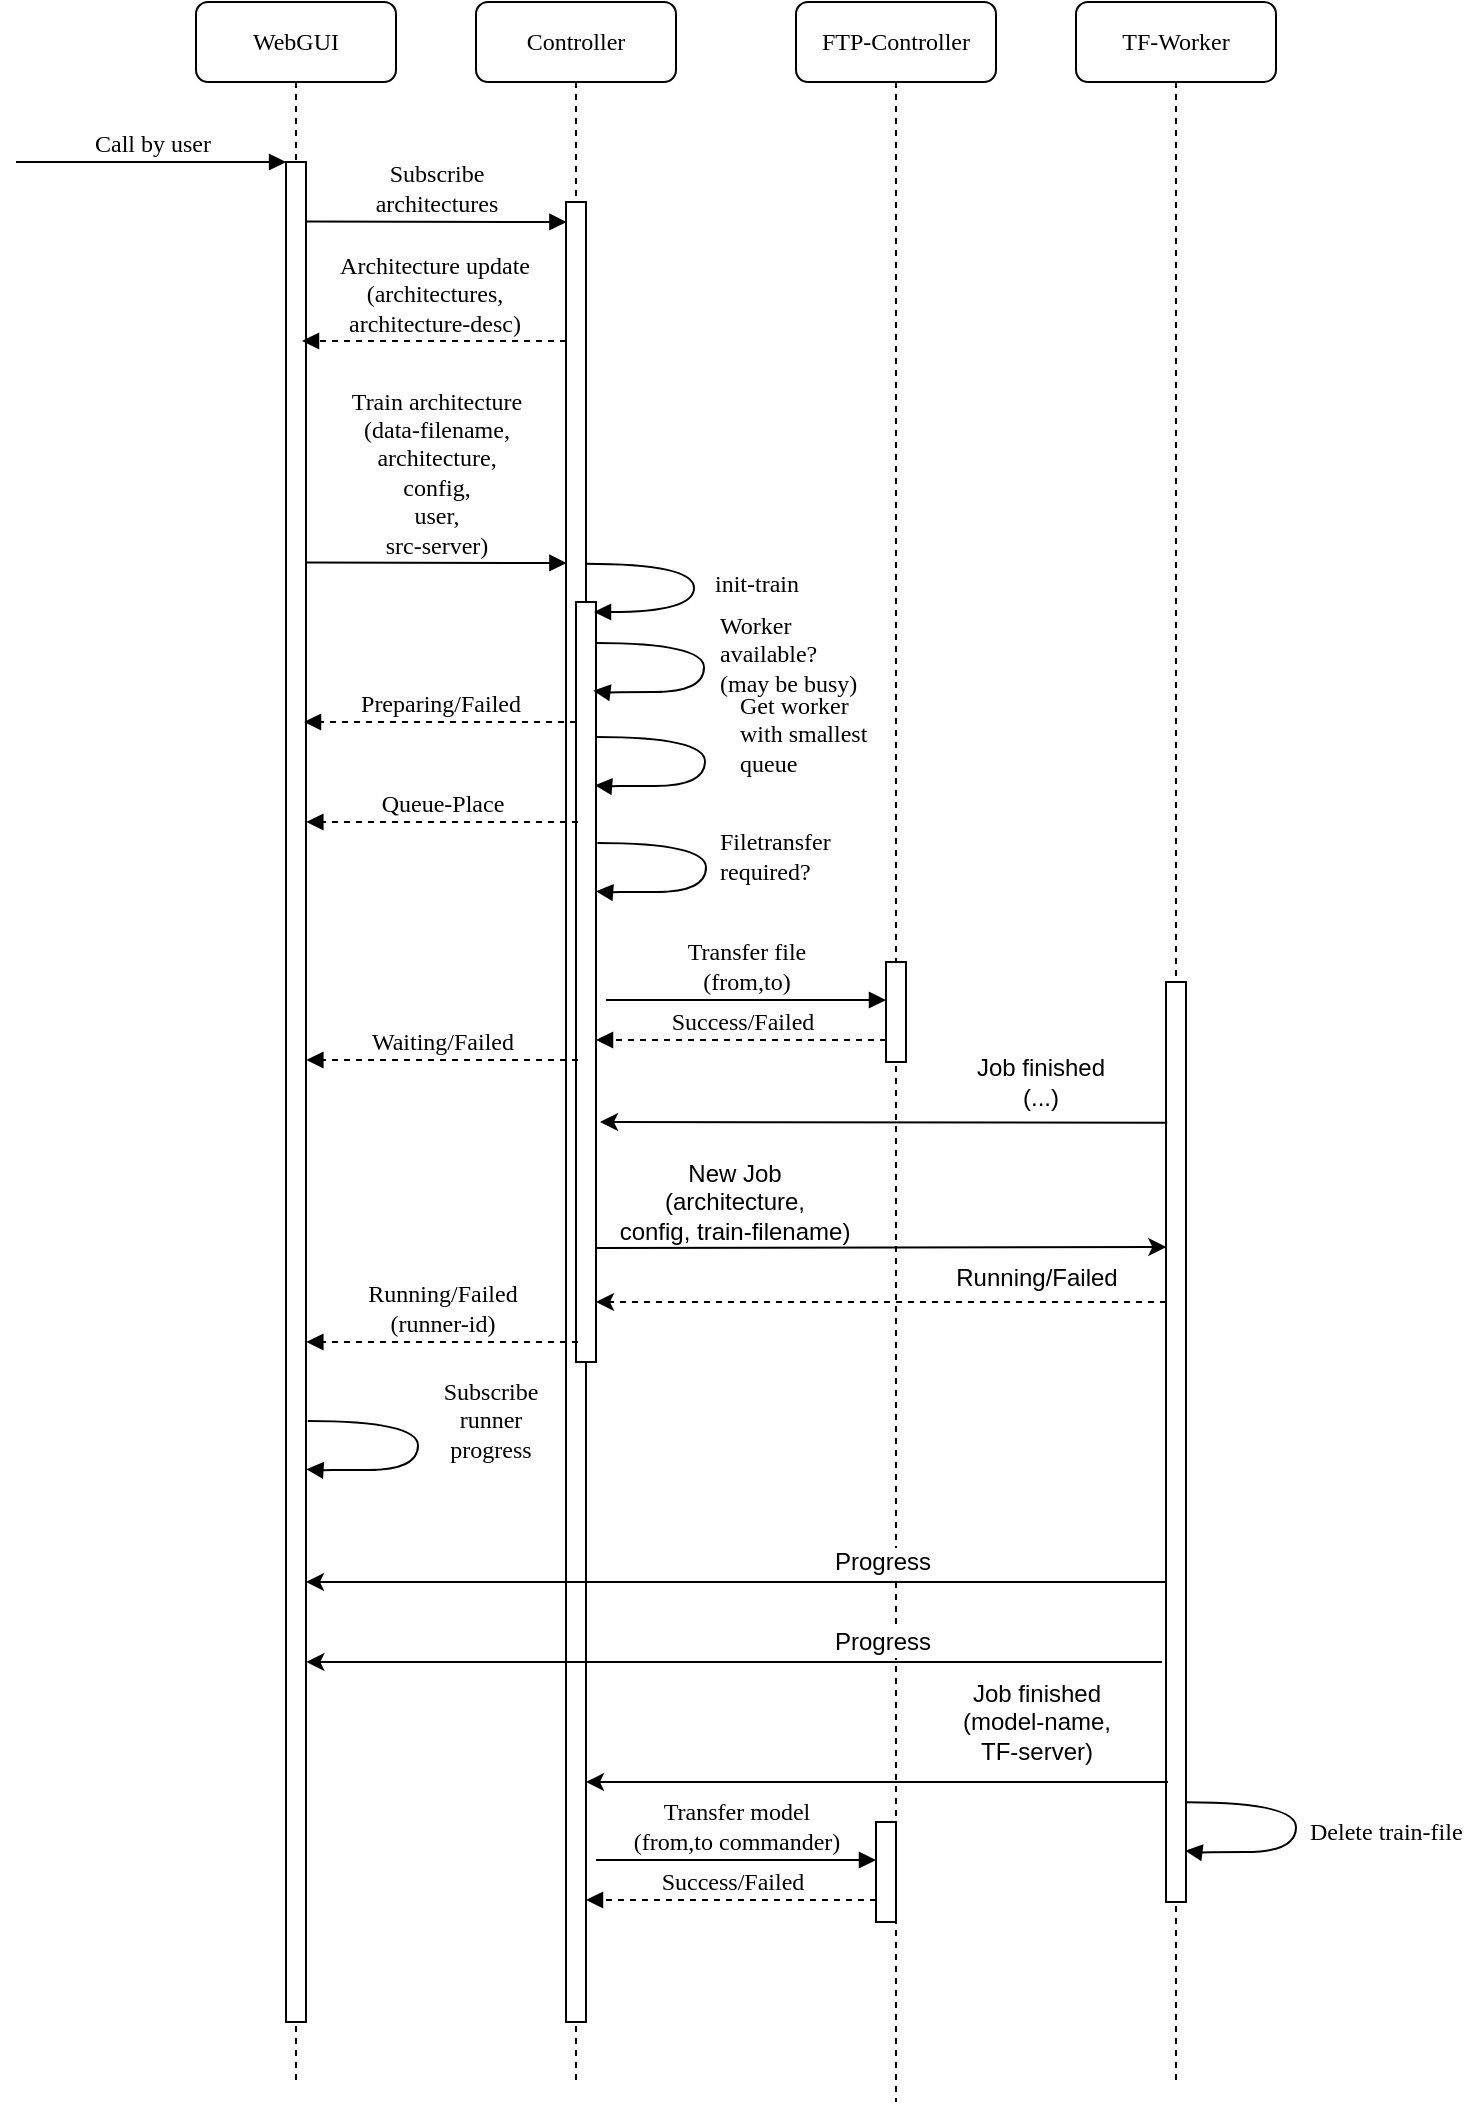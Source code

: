 <mxfile version="10.6.1" type="device"><diagram name="Page-1" id="13e1069c-82ec-6db2-03f1-153e76fe0fe0"><mxGraphModel dx="1162" dy="669" grid="1" gridSize="10" guides="1" tooltips="1" connect="1" arrows="1" fold="1" page="1" pageScale="1" pageWidth="1100" pageHeight="850" background="#ffffff" math="0" shadow="0"><root><mxCell id="0"/><mxCell id="1" parent="0"/><mxCell id="7baba1c4bc27f4b0-2" value="Controller" style="shape=umlLifeline;perimeter=lifelinePerimeter;whiteSpace=wrap;html=1;container=1;collapsible=0;recursiveResize=0;outlineConnect=0;rounded=1;shadow=0;comic=0;labelBackgroundColor=none;strokeColor=#000000;strokeWidth=1;fillColor=#FFFFFF;fontFamily=Verdana;fontSize=12;fontColor=#000000;align=center;" parent="1" vertex="1"><mxGeometry x="240" y="80" width="100" height="1040" as="geometry"/></mxCell><mxCell id="7baba1c4bc27f4b0-10" value="" style="html=1;points=[];perimeter=orthogonalPerimeter;rounded=0;shadow=0;comic=0;labelBackgroundColor=none;strokeColor=#000000;strokeWidth=1;fillColor=#FFFFFF;fontFamily=Verdana;fontSize=12;fontColor=#000000;align=center;" parent="7baba1c4bc27f4b0-2" vertex="1"><mxGeometry x="45" y="100" width="10" height="910" as="geometry"/></mxCell><mxCell id="YVDq2Zkj9Jt9oN61vFGZ-10" value="" style="html=1;points=[];perimeter=orthogonalPerimeter;rounded=0;shadow=0;comic=0;labelBackgroundColor=none;strokeColor=#000000;strokeWidth=1;fillColor=#FFFFFF;fontFamily=Verdana;fontSize=12;fontColor=#000000;align=center;" vertex="1" parent="7baba1c4bc27f4b0-2"><mxGeometry x="50" y="300" width="10" height="380" as="geometry"/></mxCell><mxCell id="7baba1c4bc27f4b0-3" value="FTP-Controller" style="shape=umlLifeline;perimeter=lifelinePerimeter;whiteSpace=wrap;html=1;container=1;collapsible=0;recursiveResize=0;outlineConnect=0;rounded=1;shadow=0;comic=0;labelBackgroundColor=none;strokeColor=#000000;strokeWidth=1;fillColor=#FFFFFF;fontFamily=Verdana;fontSize=12;fontColor=#000000;align=center;" parent="1" vertex="1"><mxGeometry x="400" y="80" width="100" height="1050" as="geometry"/></mxCell><mxCell id="7baba1c4bc27f4b0-13" value="" style="html=1;points=[];perimeter=orthogonalPerimeter;rounded=0;shadow=0;comic=0;labelBackgroundColor=none;strokeColor=#000000;strokeWidth=1;fillColor=#FFFFFF;fontFamily=Verdana;fontSize=12;fontColor=#000000;align=center;" parent="7baba1c4bc27f4b0-3" vertex="1"><mxGeometry x="45" y="480" width="10" height="50" as="geometry"/></mxCell><mxCell id="YVDq2Zkj9Jt9oN61vFGZ-43" value="" style="html=1;points=[];perimeter=orthogonalPerimeter;rounded=0;shadow=0;comic=0;labelBackgroundColor=none;strokeColor=#000000;strokeWidth=1;fillColor=#FFFFFF;fontFamily=Verdana;fontSize=12;fontColor=#000000;align=center;" vertex="1" parent="7baba1c4bc27f4b0-3"><mxGeometry x="40" y="910" width="10" height="50" as="geometry"/></mxCell><mxCell id="YVDq2Zkj9Jt9oN61vFGZ-44" value="Transfer model&lt;br&gt;(from,to commander)" style="html=1;verticalAlign=bottom;endArrow=block;labelBackgroundColor=none;fontFamily=Verdana;fontSize=12;edgeStyle=elbowEdgeStyle;elbow=vertical;" edge="1" parent="7baba1c4bc27f4b0-3"><mxGeometry relative="1" as="geometry"><mxPoint x="-100" y="929" as="sourcePoint"/><Array as="points"><mxPoint x="-95" y="929"/></Array><mxPoint x="40" y="929" as="targetPoint"/></mxGeometry></mxCell><mxCell id="YVDq2Zkj9Jt9oN61vFGZ-45" value="Success/Failed" style="html=1;verticalAlign=bottom;endArrow=block;labelBackgroundColor=none;fontFamily=Verdana;fontSize=12;edgeStyle=elbowEdgeStyle;elbow=vertical;dashed=1;" edge="1" parent="7baba1c4bc27f4b0-3"><mxGeometry relative="1" as="geometry"><mxPoint x="40" y="949" as="sourcePoint"/><Array as="points"><mxPoint x="3" y="949"/><mxPoint x="-17" y="964"/><mxPoint x="-67" y="934"/></Array><mxPoint x="-105" y="949" as="targetPoint"/></mxGeometry></mxCell><mxCell id="7baba1c4bc27f4b0-4" value="TF-Worker" style="shape=umlLifeline;perimeter=lifelinePerimeter;whiteSpace=wrap;html=1;container=1;collapsible=0;recursiveResize=0;outlineConnect=0;rounded=1;shadow=0;comic=0;labelBackgroundColor=none;strokeColor=#000000;strokeWidth=1;fillColor=#FFFFFF;fontFamily=Verdana;fontSize=12;fontColor=#000000;align=center;" parent="1" vertex="1"><mxGeometry x="540" y="80" width="100" height="1040" as="geometry"/></mxCell><mxCell id="7baba1c4bc27f4b0-8" value="WebGUI" style="shape=umlLifeline;perimeter=lifelinePerimeter;whiteSpace=wrap;html=1;container=1;collapsible=0;recursiveResize=0;outlineConnect=0;rounded=1;shadow=0;comic=0;labelBackgroundColor=none;strokeColor=#000000;strokeWidth=1;fillColor=#FFFFFF;fontFamily=Verdana;fontSize=12;fontColor=#000000;align=center;" parent="1" vertex="1"><mxGeometry x="100" y="80" width="100" height="1040" as="geometry"/></mxCell><mxCell id="7baba1c4bc27f4b0-9" value="" style="html=1;points=[];perimeter=orthogonalPerimeter;rounded=0;shadow=0;comic=0;labelBackgroundColor=none;strokeColor=#000000;strokeWidth=1;fillColor=#FFFFFF;fontFamily=Verdana;fontSize=12;fontColor=#000000;align=center;" parent="7baba1c4bc27f4b0-8" vertex="1"><mxGeometry x="45" y="80" width="10" height="930" as="geometry"/></mxCell><mxCell id="7baba1c4bc27f4b0-22" value="" style="html=1;points=[];perimeter=orthogonalPerimeter;rounded=0;shadow=0;comic=0;labelBackgroundColor=none;strokeColor=#000000;strokeWidth=1;fillColor=#FFFFFF;fontFamily=Verdana;fontSize=12;fontColor=#000000;align=center;" parent="1" vertex="1"><mxGeometry x="585" y="570" width="10" height="460" as="geometry"/></mxCell><mxCell id="YVDq2Zkj9Jt9oN61vFGZ-1" value="Call by user" style="html=1;verticalAlign=bottom;endArrow=block;entryX=0;entryY=0;labelBackgroundColor=none;fontFamily=Verdana;fontSize=12;edgeStyle=elbowEdgeStyle;elbow=vertical;" edge="1" parent="1"><mxGeometry relative="1" as="geometry"><mxPoint x="10" y="160" as="sourcePoint"/><mxPoint x="145.048" y="159.905" as="targetPoint"/></mxGeometry></mxCell><mxCell id="YVDq2Zkj9Jt9oN61vFGZ-6" value="Subscribe&lt;br&gt;architectures" style="html=1;verticalAlign=bottom;endArrow=block;entryX=0;entryY=0;labelBackgroundColor=none;fontFamily=Verdana;fontSize=12;edgeStyle=elbowEdgeStyle;elbow=vertical;" edge="1" parent="1"><mxGeometry relative="1" as="geometry"><mxPoint x="155" y="189.793" as="sourcePoint"/><mxPoint x="285.207" y="189.793" as="targetPoint"/></mxGeometry></mxCell><mxCell id="YVDq2Zkj9Jt9oN61vFGZ-7" value="&lt;div&gt;Architecture update&lt;/div&gt;&lt;div&gt;(architectures,&lt;br&gt;architecture-desc)&lt;br&gt;&lt;/div&gt;" style="html=1;verticalAlign=bottom;endArrow=block;labelBackgroundColor=none;fontFamily=Verdana;fontSize=12;edgeStyle=elbowEdgeStyle;elbow=vertical;dashed=1;" edge="1" parent="1"><mxGeometry relative="1" as="geometry"><mxPoint x="285" y="249.5" as="sourcePoint"/><Array as="points"><mxPoint x="248" y="249.5"/><mxPoint x="228" y="264.5"/><mxPoint x="178" y="234.5"/></Array><mxPoint x="153" y="249.5" as="targetPoint"/></mxGeometry></mxCell><mxCell id="YVDq2Zkj9Jt9oN61vFGZ-8" value="Train architecture&lt;br&gt;(data-filename,&lt;br&gt;architecture,&lt;br&gt;config,&lt;br&gt;&lt;div&gt;user,&lt;/div&gt;&lt;div&gt;src-server)&lt;/div&gt;" style="html=1;verticalAlign=bottom;endArrow=block;entryX=0;entryY=0;labelBackgroundColor=none;fontFamily=Verdana;fontSize=12;edgeStyle=elbowEdgeStyle;elbow=vertical;" edge="1" parent="1"><mxGeometry relative="1" as="geometry"><mxPoint x="155" y="360.293" as="sourcePoint"/><mxPoint x="285.207" y="360.293" as="targetPoint"/></mxGeometry></mxCell><mxCell id="YVDq2Zkj9Jt9oN61vFGZ-9" value="Preparing/Failed" style="html=1;verticalAlign=bottom;endArrow=block;labelBackgroundColor=none;fontFamily=Verdana;fontSize=12;edgeStyle=elbowEdgeStyle;elbow=vertical;dashed=1;" edge="1" parent="1"><mxGeometry relative="1" as="geometry"><mxPoint x="290" y="440" as="sourcePoint"/><Array as="points"><mxPoint x="253" y="440"/><mxPoint x="233" y="455"/><mxPoint x="183" y="425"/></Array><mxPoint x="154" y="440" as="targetPoint"/></mxGeometry></mxCell><mxCell id="YVDq2Zkj9Jt9oN61vFGZ-11" value="init-train" style="html=1;verticalAlign=bottom;endArrow=block;labelBackgroundColor=none;fontFamily=Verdana;fontSize=12;elbow=vertical;edgeStyle=orthogonalEdgeStyle;curved=1;exitX=1.038;exitY=0.345;exitPerimeter=0;" edge="1" parent="1"><mxGeometry x="0.221" y="-31" relative="1" as="geometry"><mxPoint x="294.552" y="360.862" as="sourcePoint"/><mxPoint x="299" y="385" as="targetPoint"/><Array as="points"><mxPoint x="349" y="361"/><mxPoint x="349" y="385"/><mxPoint x="299" y="385"/></Array><mxPoint x="31" y="26" as="offset"/></mxGeometry></mxCell><mxCell id="YVDq2Zkj9Jt9oN61vFGZ-12" value="Worker&lt;br&gt;available?&lt;br&gt;(may be busy)" style="html=1;verticalAlign=bottom;endArrow=block;labelBackgroundColor=none;fontFamily=Verdana;fontSize=12;elbow=vertical;edgeStyle=orthogonalEdgeStyle;curved=1;exitX=1.038;exitY=0.345;exitPerimeter=0;entryX=0.867;entryY=0.633;entryDx=0;entryDy=0;entryPerimeter=0;align=left;" edge="1" parent="1"><mxGeometry x="0.179" y="8" relative="1" as="geometry"><mxPoint x="299.862" y="400.5" as="sourcePoint"/><mxPoint x="298.667" y="424.333" as="targetPoint"/><Array as="points"><mxPoint x="354" y="401"/><mxPoint x="354" y="425"/><mxPoint x="304" y="425"/></Array><mxPoint x="6" y="-3" as="offset"/></mxGeometry></mxCell><mxCell id="YVDq2Zkj9Jt9oN61vFGZ-13" value="Filetransfer&lt;br&gt;required?" style="html=1;verticalAlign=bottom;endArrow=block;labelBackgroundColor=none;fontFamily=Verdana;fontSize=12;elbow=vertical;edgeStyle=orthogonalEdgeStyle;curved=1;exitX=1.038;exitY=0.345;exitPerimeter=0;entryX=0.867;entryY=0.633;entryDx=0;entryDy=0;entryPerimeter=0;align=left;" edge="1" parent="1"><mxGeometry x="0.179" y="-5" relative="1" as="geometry"><mxPoint x="300.69" y="500.483" as="sourcePoint"/><mxPoint x="300" y="524.621" as="targetPoint"/><Array as="points"><mxPoint x="355" y="501"/><mxPoint x="355" y="525"/><mxPoint x="305" y="525"/></Array><mxPoint x="5" y="4" as="offset"/></mxGeometry></mxCell><mxCell id="YVDq2Zkj9Jt9oN61vFGZ-14" value="Transfer file&lt;br&gt;(from,to)" style="html=1;verticalAlign=bottom;endArrow=block;labelBackgroundColor=none;fontFamily=Verdana;fontSize=12;edgeStyle=elbowEdgeStyle;elbow=vertical;" edge="1" parent="1"><mxGeometry relative="1" as="geometry"><mxPoint x="305" y="579" as="sourcePoint"/><Array as="points"><mxPoint x="310" y="579"/></Array><mxPoint x="445" y="579" as="targetPoint"/></mxGeometry></mxCell><mxCell id="YVDq2Zkj9Jt9oN61vFGZ-16" value="Success/Failed" style="html=1;verticalAlign=bottom;endArrow=block;labelBackgroundColor=none;fontFamily=Verdana;fontSize=12;edgeStyle=elbowEdgeStyle;elbow=vertical;dashed=1;" edge="1" parent="1"><mxGeometry relative="1" as="geometry"><mxPoint x="445" y="599" as="sourcePoint"/><Array as="points"><mxPoint x="408" y="599"/><mxPoint x="388" y="614"/><mxPoint x="338" y="584"/></Array><mxPoint x="300" y="599" as="targetPoint"/></mxGeometry></mxCell><mxCell id="YVDq2Zkj9Jt9oN61vFGZ-17" value="Waiting/Failed" style="html=1;verticalAlign=bottom;endArrow=block;labelBackgroundColor=none;fontFamily=Verdana;fontSize=12;edgeStyle=elbowEdgeStyle;elbow=vertical;dashed=1;entryX=0.914;entryY=0.608;entryDx=0;entryDy=0;entryPerimeter=0;" edge="1" parent="1"><mxGeometry relative="1" as="geometry"><mxPoint x="291" y="609" as="sourcePoint"/><Array as="points"><mxPoint x="254" y="609"/><mxPoint x="234" y="624"/><mxPoint x="184" y="594"/></Array><mxPoint x="155.172" y="608.793" as="targetPoint"/></mxGeometry></mxCell><mxCell id="YVDq2Zkj9Jt9oN61vFGZ-18" value="Get worker &lt;br&gt;with smallest&lt;br&gt;queue" style="html=1;verticalAlign=bottom;endArrow=block;labelBackgroundColor=none;fontFamily=Verdana;fontSize=12;elbow=vertical;edgeStyle=orthogonalEdgeStyle;curved=1;exitX=1.038;exitY=0.345;exitPerimeter=0;entryX=0.867;entryY=0.633;entryDx=0;entryDy=0;entryPerimeter=0;align=left;" edge="1" parent="1"><mxGeometry x="0.175" y="10" relative="1" as="geometry"><mxPoint x="300.19" y="447.483" as="sourcePoint"/><mxPoint x="299.5" y="471.621" as="targetPoint"/><Array as="points"><mxPoint x="354.5" y="448"/><mxPoint x="354.5" y="472"/><mxPoint x="304.5" y="472"/></Array><mxPoint x="5" y="-2" as="offset"/></mxGeometry></mxCell><mxCell id="YVDq2Zkj9Jt9oN61vFGZ-19" value="Queue-Place" style="html=1;verticalAlign=bottom;endArrow=block;labelBackgroundColor=none;fontFamily=Verdana;fontSize=12;edgeStyle=elbowEdgeStyle;elbow=vertical;dashed=1;entryX=0.914;entryY=0.608;entryDx=0;entryDy=0;entryPerimeter=0;" edge="1" parent="1"><mxGeometry relative="1" as="geometry"><mxPoint x="291" y="490" as="sourcePoint"/><Array as="points"><mxPoint x="254" y="490"/><mxPoint x="234" y="505"/><mxPoint x="184" y="475"/></Array><mxPoint x="155.172" y="489.793" as="targetPoint"/></mxGeometry></mxCell><mxCell id="YVDq2Zkj9Jt9oN61vFGZ-23" value="" style="endArrow=classic;html=1;exitX=0.06;exitY=0.153;exitDx=0;exitDy=0;exitPerimeter=0;" edge="1" parent="1" source="7baba1c4bc27f4b0-22"><mxGeometry width="50" height="50" relative="1" as="geometry"><mxPoint x="580" y="640" as="sourcePoint"/><mxPoint x="302" y="640" as="targetPoint"/></mxGeometry></mxCell><mxCell id="YVDq2Zkj9Jt9oN61vFGZ-24" value="&lt;div&gt;Job finished&lt;/div&gt;&lt;div&gt;(...)&lt;br&gt;&lt;/div&gt;" style="text;html=1;resizable=0;points=[];align=center;verticalAlign=middle;labelBackgroundColor=#ffffff;" vertex="1" connectable="0" parent="YVDq2Zkj9Jt9oN61vFGZ-23"><mxGeometry x="0.213" y="-2" relative="1" as="geometry"><mxPoint x="108.5" y="-18" as="offset"/></mxGeometry></mxCell><mxCell id="YVDq2Zkj9Jt9oN61vFGZ-27" value="" style="endArrow=classic;html=1;edgeStyle=elbowEdgeStyle;elbow=vertical;entryX=0.016;entryY=0.288;entryDx=0;entryDy=0;entryPerimeter=0;" edge="1" parent="1" target="7baba1c4bc27f4b0-22"><mxGeometry width="50" height="50" relative="1" as="geometry"><mxPoint x="300" y="703" as="sourcePoint"/><mxPoint x="580" y="703" as="targetPoint"/><Array as="points"/></mxGeometry></mxCell><mxCell id="YVDq2Zkj9Jt9oN61vFGZ-28" value="New Job&lt;br&gt;(architecture,&lt;br&gt;config, train-filename)" style="text;html=1;resizable=0;points=[];align=center;verticalAlign=middle;labelBackgroundColor=#ffffff;" vertex="1" connectable="0" parent="YVDq2Zkj9Jt9oN61vFGZ-27"><mxGeometry x="0.259" y="-1" relative="1" as="geometry"><mxPoint x="-110.5" y="-24" as="offset"/></mxGeometry></mxCell><mxCell id="YVDq2Zkj9Jt9oN61vFGZ-29" value="" style="endArrow=classic;html=1;dashed=1;edgeStyle=elbowEdgeStyle;elbow=vertical;" edge="1" parent="1" target="YVDq2Zkj9Jt9oN61vFGZ-10"><mxGeometry width="50" height="50" relative="1" as="geometry"><mxPoint x="585" y="730" as="sourcePoint"/><mxPoint x="420" y="750" as="targetPoint"/><Array as="points"><mxPoint x="520" y="730"/></Array></mxGeometry></mxCell><mxCell id="YVDq2Zkj9Jt9oN61vFGZ-30" value="Running/Failed" style="text;html=1;resizable=0;points=[];align=center;verticalAlign=middle;labelBackgroundColor=#ffffff;" vertex="1" connectable="0" parent="YVDq2Zkj9Jt9oN61vFGZ-29"><mxGeometry x="-0.158" y="-2" relative="1" as="geometry"><mxPoint x="55" y="-10" as="offset"/></mxGeometry></mxCell><mxCell id="YVDq2Zkj9Jt9oN61vFGZ-31" value="" style="endArrow=classic;html=1;edgeStyle=elbowEdgeStyle;elbow=vertical;" edge="1" parent="1"><mxGeometry width="50" height="50" relative="1" as="geometry"><mxPoint x="585" y="870" as="sourcePoint"/><mxPoint x="155" y="870" as="targetPoint"/><Array as="points"><mxPoint x="401" y="870"/></Array></mxGeometry></mxCell><mxCell id="YVDq2Zkj9Jt9oN61vFGZ-32" value="Progress" style="text;html=1;resizable=0;points=[];align=center;verticalAlign=middle;labelBackgroundColor=#ffffff;" vertex="1" connectable="0" parent="YVDq2Zkj9Jt9oN61vFGZ-31"><mxGeometry x="0.213" y="-2" relative="1" as="geometry"><mxPoint x="119" y="-8" as="offset"/></mxGeometry></mxCell><mxCell id="YVDq2Zkj9Jt9oN61vFGZ-33" value="Running/Failed&lt;br&gt;(runner-id)" style="html=1;verticalAlign=bottom;endArrow=block;labelBackgroundColor=none;fontFamily=Verdana;fontSize=12;edgeStyle=elbowEdgeStyle;elbow=vertical;dashed=1;entryX=0.914;entryY=0.608;entryDx=0;entryDy=0;entryPerimeter=0;" edge="1" parent="1"><mxGeometry relative="1" as="geometry"><mxPoint x="291" y="750" as="sourcePoint"/><Array as="points"><mxPoint x="254" y="750"/><mxPoint x="234" y="765"/><mxPoint x="184" y="735"/></Array><mxPoint x="155.172" y="749.793" as="targetPoint"/></mxGeometry></mxCell><mxCell id="YVDq2Zkj9Jt9oN61vFGZ-37" value="Subscribe&lt;br&gt;runner&lt;br&gt;&lt;div&gt;progress&lt;/div&gt;" style="html=1;verticalAlign=bottom;endArrow=block;labelBackgroundColor=none;fontFamily=Verdana;fontSize=12;elbow=vertical;edgeStyle=orthogonalEdgeStyle;curved=1;exitX=1.038;exitY=0.345;exitPerimeter=0;entryX=0.867;entryY=0.633;entryDx=0;entryDy=0;entryPerimeter=0;" edge="1" parent="1"><mxGeometry x="0.179" y="-36" relative="1" as="geometry"><mxPoint x="155.879" y="789.483" as="sourcePoint"/><mxPoint x="155.19" y="813.621" as="targetPoint"/><Array as="points"><mxPoint x="211" y="789"/><mxPoint x="211" y="814"/><mxPoint x="161" y="814"/></Array><mxPoint x="36" y="35" as="offset"/></mxGeometry></mxCell><mxCell id="YVDq2Zkj9Jt9oN61vFGZ-38" value="" style="endArrow=classic;html=1;edgeStyle=elbowEdgeStyle;elbow=vertical;entryX=1.5;entryY=0.986;entryDx=0;entryDy=0;entryPerimeter=0;" edge="1" parent="1"><mxGeometry width="50" height="50" relative="1" as="geometry"><mxPoint x="583" y="910.0" as="sourcePoint"/><mxPoint x="155.19" y="910.138" as="targetPoint"/><Array as="points"><mxPoint x="399" y="910"/></Array></mxGeometry></mxCell><mxCell id="YVDq2Zkj9Jt9oN61vFGZ-39" value="Progress" style="text;html=1;resizable=0;points=[];align=center;verticalAlign=middle;labelBackgroundColor=#ffffff;" vertex="1" connectable="0" parent="YVDq2Zkj9Jt9oN61vFGZ-38"><mxGeometry x="0.213" y="-2" relative="1" as="geometry"><mxPoint x="119" y="-8" as="offset"/></mxGeometry></mxCell><mxCell id="YVDq2Zkj9Jt9oN61vFGZ-40" value="" style="endArrow=classic;html=1;edgeStyle=elbowEdgeStyle;elbow=vertical;" edge="1" parent="1"><mxGeometry width="50" height="50" relative="1" as="geometry"><mxPoint x="586" y="970" as="sourcePoint"/><mxPoint x="295" y="970" as="targetPoint"/><Array as="points"><mxPoint x="420" y="970"/></Array></mxGeometry></mxCell><mxCell id="YVDq2Zkj9Jt9oN61vFGZ-41" value="&lt;div&gt;Job finished&lt;br&gt;(model-name,&lt;br&gt;TF-server)&lt;br&gt;&lt;/div&gt;" style="text;html=1;resizable=0;points=[];align=center;verticalAlign=middle;labelBackgroundColor=#ffffff;" vertex="1" connectable="0" parent="YVDq2Zkj9Jt9oN61vFGZ-40"><mxGeometry x="0.213" y="-2" relative="1" as="geometry"><mxPoint x="110.5" y="-28" as="offset"/></mxGeometry></mxCell><mxCell id="YVDq2Zkj9Jt9oN61vFGZ-42" value="Delete train-file" style="html=1;verticalAlign=bottom;endArrow=block;labelBackgroundColor=none;fontFamily=Verdana;fontSize=12;elbow=vertical;edgeStyle=orthogonalEdgeStyle;curved=1;exitX=1.038;exitY=0.345;exitPerimeter=0;entryX=0.867;entryY=0.633;entryDx=0;entryDy=0;entryPerimeter=0;align=left;" edge="1" parent="1"><mxGeometry x="0.179" y="-5" relative="1" as="geometry"><mxPoint x="595.5" y="980.167" as="sourcePoint"/><mxPoint x="594.667" y="1004.333" as="targetPoint"/><Array as="points"><mxPoint x="650" y="981"/><mxPoint x="650" y="1005"/><mxPoint x="600" y="1005"/></Array><mxPoint x="5" y="4" as="offset"/></mxGeometry></mxCell></root></mxGraphModel></diagram></mxfile>